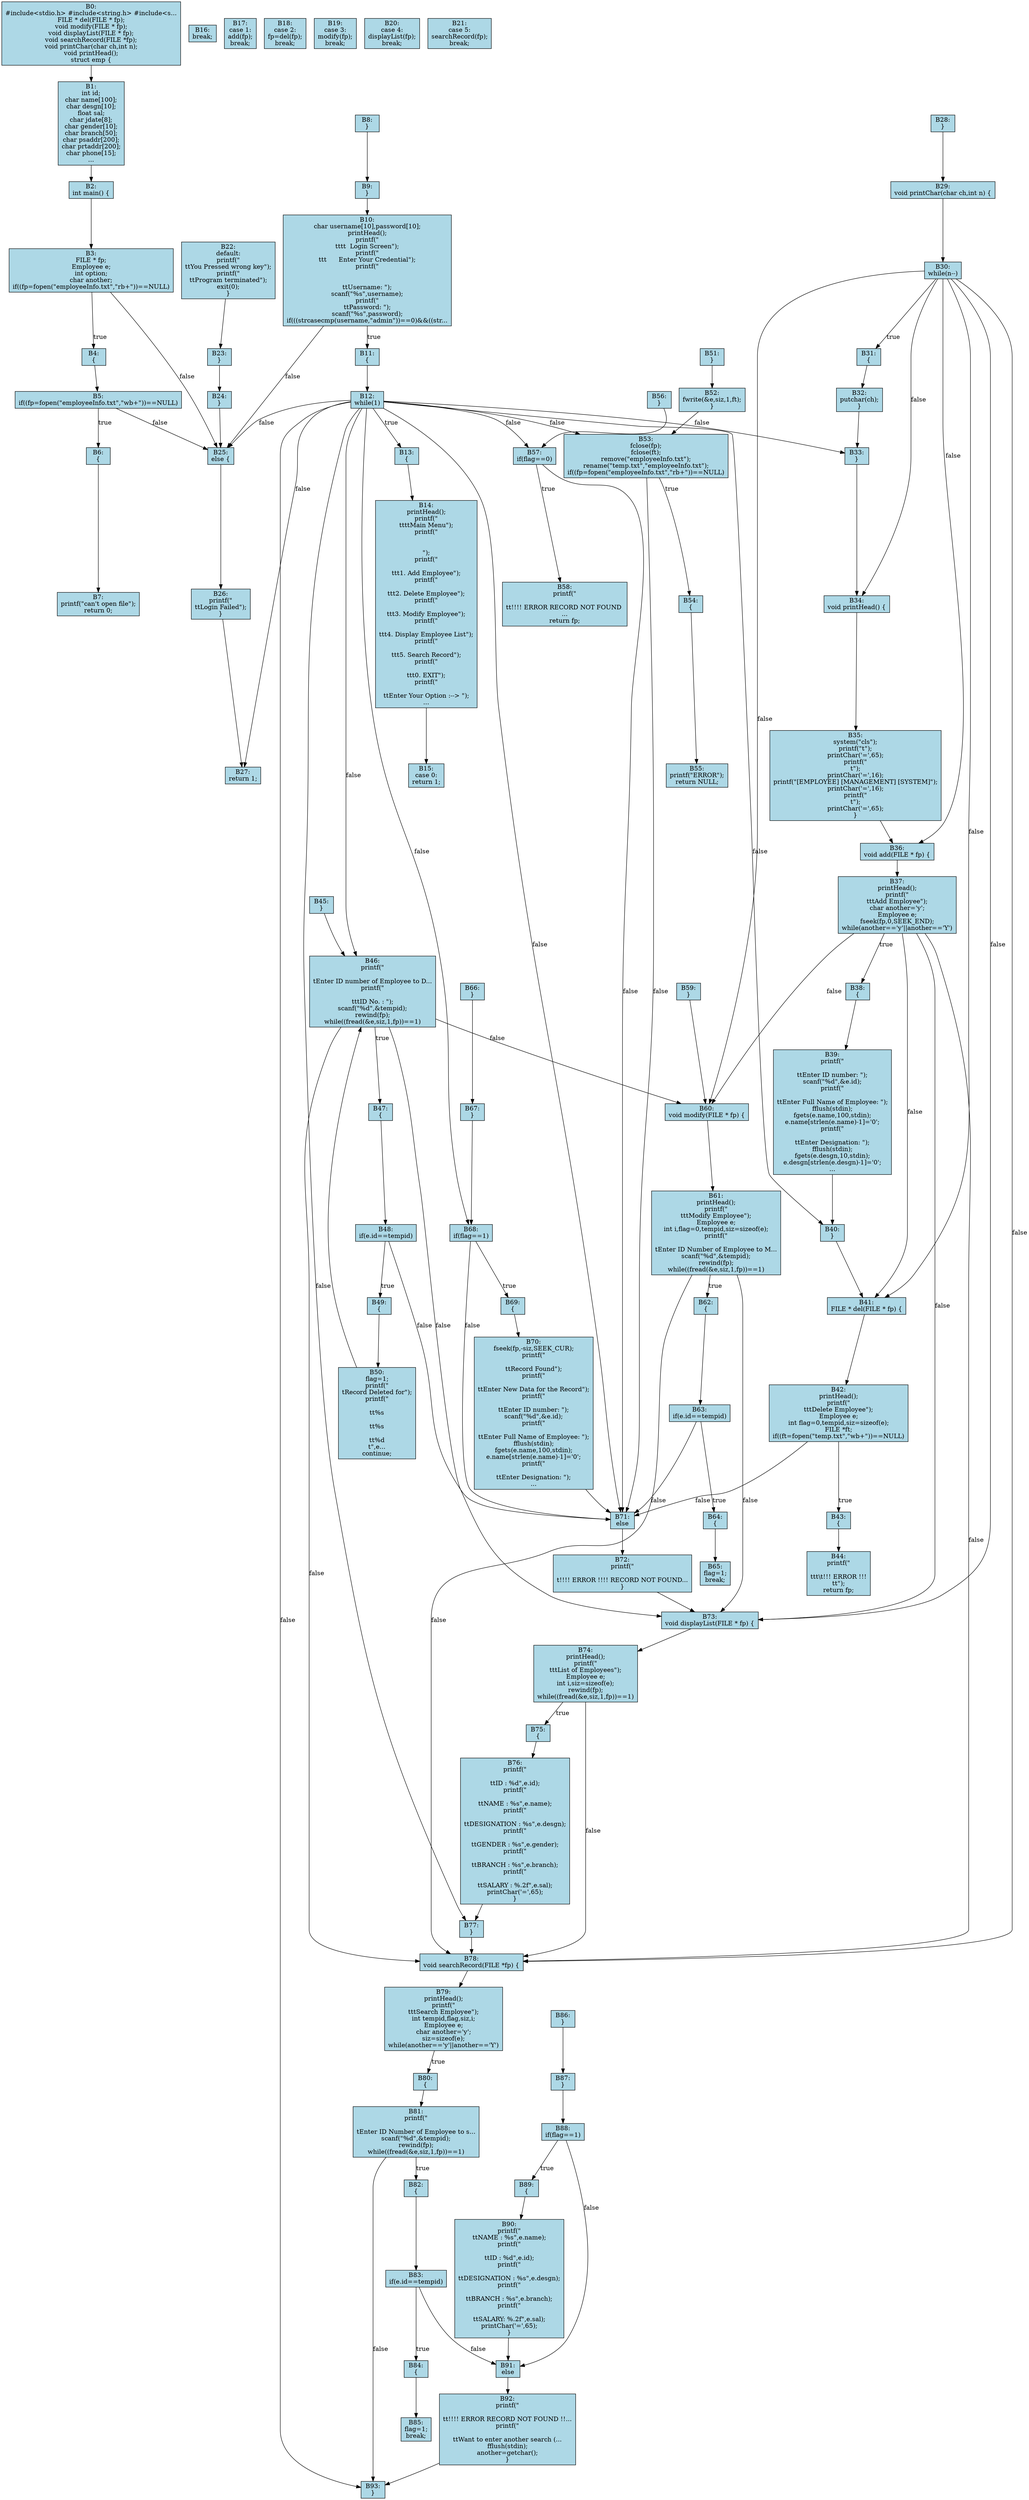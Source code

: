 digraph employee_management_CFG {
    rankdir=TB;
    node [shape=box, style=filled, fillcolor=lightblue];

    B0 [label="B0:\n#include<stdio.h> #include<string.h> #include<s...\nFILE * del(FILE * fp);\nvoid modify(FILE * fp);\nvoid displayList(FILE * fp);\nvoid searchRecord(FILE *fp);\nvoid printChar(char ch,int n);\nvoid printHead();\nstruct emp \{"];
    B1 [label="B1:\nint id;\nchar name[100];\nchar desgn[10];\nfloat sal;\nchar jdate[8];\nchar gender[10];\nchar branch[50];\nchar psaddr[200];\nchar prtaddr[200];\nchar phone[15];\n..."];
    B2 [label="B2:\nint main() \{"];
    B3 [label="B3:\nFILE * fp;\nEmployee e;\nint option;\nchar another;\nif((fp=fopen(\"employeeInfo.txt\",\"rb+\"))==NULL)"];
    B4 [label="B4:\n\{"];
    B5 [label="B5:\nif((fp=fopen(\"employeeInfo.txt\",\"wb+\"))==NULL)"];
    B6 [label="B6:\n\{"];
    B7 [label="B7:\nprintf(\"can't open file\");\nreturn 0;"];
    B8 [label="B8:\n\}"];
    B9 [label="B9:\n\}"];
    B10 [label="B10:\nchar username[10],password[10];\nprintHead();\nprintf(\"\n\t\t\t\t  Login Screen\");\nprintf(\"\n\t\t\t      Enter Your Credential\");\nprintf(\"\n\n\n\t\tUsername: \");\nscanf(\"%s\",username);\nprintf(\"\n\t\tPassword: \");\nscanf(\"%s\",password);\nif(((strcasecmp(username,\"admin\"))==0)&&((str..."];
    B11 [label="B11:\n\{"];
    B12 [label="B12:\nwhile(1)"];
    B13 [label="B13:\n\{"];
    B14 [label="B14:\nprintHead();\nprintf(\"\n\t\t\t\tMain Menu\");\nprintf(\"\n\n\n\");\nprintf(\"\n\n\t\t\t1. Add Employee\");\nprintf(\"\n\n\t\t\t2. Delete Employee\");\nprintf(\"\n\n\t\t\t3. Modify Employee\");\nprintf(\"\n\n\t\t\t4. Display Employee List\");\nprintf(\"\n\n\t\t\t5. Search Record\");\nprintf(\"\n\n\t\t\t0. EXIT\");\nprintf(\"\n\n\t\tEnter Your Option :--> \");\n..."];
    B15 [label="B15:\ncase 0:\nreturn 1;"];
    B16 [label="B16:\nbreak;"];
    B17 [label="B17:\ncase 1:\nadd(fp);\nbreak;"];
    B18 [label="B18:\ncase 2:\nfp=del(fp);\nbreak;"];
    B19 [label="B19:\ncase 3:\nmodify(fp);\nbreak;"];
    B20 [label="B20:\ncase 4:\ndisplayList(fp);\nbreak;"];
    B21 [label="B21:\ncase 5:\nsearchRecord(fp);\nbreak;"];
    B22 [label="B22:\ndefault:\nprintf(\"\n\t\tYou Pressed wrong key\");\nprintf(\"\n\t\tProgram terminated\");\nexit(0);\n\}"];
    B23 [label="B23:\n\}"];
    B24 [label="B24:\n\}"];
    B25 [label="B25:\nelse \{"];
    B26 [label="B26:\nprintf(\"\n\t\tLogin Failed\");\n\}"];
    B27 [label="B27:\nreturn 1;"];
    B28 [label="B28:\n\}"];
    B29 [label="B29:\nvoid printChar(char ch,int n) \{"];
    B30 [label="B30:\nwhile(n--)"];
    B31 [label="B31:\n\{"];
    B32 [label="B32:\nputchar(ch);\n\}"];
    B33 [label="B33:\n\}"];
    B34 [label="B34:\nvoid printHead() \{"];
    B35 [label="B35:\nsystem(\"cls\");\nprintf(\"\t\");\nprintChar('=',65);\nprintf(\"\n\t\");\nprintChar('=',16);\nprintf(\"[EMPLOYEE] [MANAGEMENT] [SYSTEM]\");\nprintChar('=',16);\nprintf(\"\n\t\");\nprintChar('=',65);\n\}"];
    B36 [label="B36:\nvoid add(FILE * fp) \{"];
    B37 [label="B37:\nprintHead();\nprintf(\"\n\t\t\t\Add Employee\");\nchar another='y';\nEmployee e;\nfseek(fp,0,SEEK_END);\nwhile(another=='y'||another=='Y')"];
    B38 [label="B38:\n\{"];
    B39 [label="B39:\nprintf(\"\n\n\t\tEnter ID number: \");\nscanf(\"%d\",&e.id);\nprintf(\"\n\n\t\tEnter Full Name of Employee: \");\nfflush(stdin);\nfgets(e.name,100,stdin);\ne.name[strlen(e.name)-1]='\0';\nprintf(\"\n\n\t\tEnter Designation: \");\nfflush(stdin);\nfgets(e.desgn,10,stdin);\ne.desgn[strlen(e.desgn)-1]='\0';\n..."];
    B40 [label="B40:\n\}"];
    B41 [label="B41:\nFILE * del(FILE * fp) \{"];
    B42 [label="B42:\nprintHead();\nprintf(\"\n\t\t\t\Delete Employee\");\nEmployee e;\nint flag=0,tempid,siz=sizeof(e);\nFILE *ft;\nif((ft=fopen(\"temp.txt\",\"wb+\"))==NULL)"];
    B43 [label="B43:\n\{"];
    B44 [label="B44:\nprintf(\"\n\n\t\t\t\\t!!! ERROR !!!\n\t\t\");\nreturn fp;"];
    B45 [label="B45:\n\}"];
    B46 [label="B46:\nprintf(\"\n\n\tEnter ID number of Employee to D...\nprintf(\"\n\n\t\t\tID No. : \");\nscanf(\"%d\",&tempid);\nrewind(fp);\nwhile((fread(&e,siz,1,fp))==1)"];
    B47 [label="B47:\n\{"];
    B48 [label="B48:\nif(e.id==tempid)"];
    B49 [label="B49:\n\{"];
    B50 [label="B50:\nflag=1;\nprintf(\"\n\tRecord Deleted for\");\nprintf(\"\n\n\t\t%s\n\n\t\t%s\n\n\t\t%d\n\t\",e...\ncontinue;"];
    B51 [label="B51:\n\}"];
    B52 [label="B52:\nfwrite(&e,siz,1,ft);\n\}"];
    B53 [label="B53:\nfclose(fp);\nfclose(ft);\nremove(\"employeeInfo.txt\");\nrename(\"temp.txt\",\"employeeInfo.txt\");\nif((fp=fopen(\"employeeInfo.txt\",\"rb+\"))==NULL)"];
    B54 [label="B54:\n\{"];
    B55 [label="B55:\nprintf(\"ERROR\");\nreturn NULL;"];
    B56 [label="B56:\n\}"];
    B57 [label="B57:\nif(flag==0)"];
    B58 [label="B58:\nprintf(\"\n\n\t\t!!!! ERROR RECORD NOT FOUND \n...\nreturn fp;"];
    B59 [label="B59:\n\}"];
    B60 [label="B60:\nvoid modify(FILE * fp) \{"];
    B61 [label="B61:\nprintHead();\nprintf(\"\n\t\t\t\Modify Employee\");\nEmployee e;\nint i,flag=0,tempid,siz=sizeof(e);\nprintf(\"\n\n\tEnter ID Number of Employee to M...\nscanf(\"%d\",&tempid);\nrewind(fp);\nwhile((fread(&e,siz,1,fp))==1)"];
    B62 [label="B62:\n\{"];
    B63 [label="B63:\nif(e.id==tempid)"];
    B64 [label="B64:\n\{"];
    B65 [label="B65:\nflag=1;\nbreak;"];
    B66 [label="B66:\n\}"];
    B67 [label="B67:\n\}"];
    B68 [label="B68:\nif(flag==1)"];
    B69 [label="B69:\n\{"];
    B70 [label="B70:\nfseek(fp,-siz,SEEK_CUR);\nprintf(\"\n\n\t\tRecord Found\");\nprintf(\"\n\n\t\tEnter New Data for the Record\");\nprintf(\"\n\n\t\tEnter ID number: \");\nscanf(\"%d\",&e.id);\nprintf(\"\n\n\t\tEnter Full Name of Employee: \");\nfflush(stdin);\nfgets(e.name,100,stdin);\ne.name[strlen(e.name)-1]='\0';\nprintf(\"\n\n\t\tEnter Designation: \");\n..."];
    B71 [label="B71:\nelse"];
    B72 [label="B72:\nprintf(\"\n\n\t!!!! ERROR !!!! RECORD NOT FOUND...\n\}"];
    B73 [label="B73:\nvoid displayList(FILE * fp) \{"];
    B74 [label="B74:\nprintHead();\nprintf(\"\n\t\t\t\List of Employees\");\nEmployee e;\nint i,siz=sizeof(e);\nrewind(fp);\nwhile((fread(&e,siz,1,fp))==1)"];
    B75 [label="B75:\n\{"];
    B76 [label="B76:\nprintf(\"\n\n\t\tID : %d\",e.id);\nprintf(\"\n\n\t\tNAME : %s\",e.name);\nprintf(\"\n\n\t\tDESIGNATION : %s\",e.desgn);\nprintf(\"\n\n\t\tGENDER : %s\",e.gender);\nprintf(\"\n\n\t\tBRANCH : %s\",e.branch);\nprintf(\"\n\n\t\tSALARY : %.2f\",e.sal);\nprintChar('=',65);\n\}"];
    B77 [label="B77:\n\}"];
    B78 [label="B78:\nvoid searchRecord(FILE *fp) \{"];
    B79 [label="B79:\nprintHead();\nprintf(\"\n\t\t\t\Search Employee\");\nint tempid,flag,siz,i;\nEmployee e;\nchar another='y';\nsiz=sizeof(e);\nwhile(another=='y'||another=='Y')"];
    B80 [label="B80:\n\{"];
    B81 [label="B81:\nprintf(\"\n\n\tEnter ID Number of Employee to s...\nscanf(\"%d\",&tempid);\nrewind(fp);\nwhile((fread(&e,siz,1,fp))==1)"];
    B82 [label="B82:\n\{"];
    B83 [label="B83:\nif(e.id==tempid)"];
    B84 [label="B84:\n\{"];
    B85 [label="B85:\nflag=1;\nbreak;"];
    B86 [label="B86:\n\}"];
    B87 [label="B87:\n\}"];
    B88 [label="B88:\nif(flag==1)"];
    B89 [label="B89:\n\{"];
    B90 [label="B90:\nprintf(\"\n\t\tNAME : %s\",e.name);\nprintf(\"\n\n\t\tID : %d\",e.id);\nprintf(\"\n\n\t\tDESIGNATION : %s\",e.desgn);\nprintf(\"\n\n\t\tBRANCH : %s\",e.branch);\nprintf(\"\n\n\t\tSALARY: %.2f\",e.sal);\nprintChar('=',65);\n\}"];
    B91 [label="B91:\nelse"];
    B92 [label="B92:\nprintf(\"\n\n\t\t!!!! ERROR RECORD NOT FOUND !!...\nprintf(\"\n\n\t\tWant to enter another search (...\nfflush(stdin);\nanother=getchar();\n\}"];
    B93 [label="B93:\n\}"];

    B0 -> B1;
    B1 -> B2;
    B2 -> B3;
    B3 -> B4 [label="true"];
    B3 -> B25 [label="false"];
    B4 -> B5;
    B5 -> B6 [label="true"];
    B5 -> B25 [label="false"];
    B6 -> B7;
    B8 -> B9;
    B9 -> B10;
    B10 -> B11 [label="true"];
    B10 -> B25 [label="false"];
    B11 -> B12;
    B12 -> B13 [label="true"];
    B12 -> B25 [label="false"];
    B12 -> B27 [label="false"];
    B12 -> B33 [label="false"];
    B12 -> B40 [label="false"];
    B12 -> B46 [label="false"];
    B12 -> B53 [label="false"];
    B12 -> B57 [label="false"];
    B12 -> B68 [label="false"];
    B12 -> B71 [label="false"];
    B12 -> B77 [label="false"];
    B12 -> B93 [label="false"];
    B13 -> B14;
    B14 -> B15;
    B22 -> B23;
    B23 -> B24;
    B24 -> B25;
    B25 -> B26;
    B26 -> B27;
    B28 -> B29;
    B29 -> B30;
    B30 -> B31 [label="true"];
    B30 -> B34 [label="false"];
    B30 -> B36 [label="false"];
    B30 -> B41 [label="false"];
    B30 -> B60 [label="false"];
    B30 -> B73 [label="false"];
    B30 -> B78 [label="false"];
    B31 -> B32;
    B32 -> B33;
    B33 -> B34;
    B34 -> B35;
    B35 -> B36;
    B36 -> B37;
    B37 -> B38 [label="true"];
    B37 -> B41 [label="false"];
    B37 -> B60 [label="false"];
    B37 -> B73 [label="false"];
    B37 -> B78 [label="false"];
    B38 -> B39;
    B39 -> B40;
    B40 -> B41;
    B41 -> B42;
    B42 -> B43 [label="true"];
    B42 -> B71 [label="false"];
    B43 -> B44;
    B45 -> B46;
    B46 -> B47 [label="true"];
    B46 -> B60 [label="false"];
    B46 -> B73 [label="false"];
    B46 -> B78 [label="false"];
    B47 -> B48;
    B48 -> B49 [label="true"];
    B48 -> B71 [label="false"];
    B49 -> B50;
    B50 -> B46;
    B51 -> B52;
    B52 -> B53;
    B53 -> B54 [label="true"];
    B53 -> B71 [label="false"];
    B54 -> B55;
    B56 -> B57;
    B57 -> B58 [label="true"];
    B57 -> B71 [label="false"];
    B59 -> B60;
    B60 -> B61;
    B61 -> B62 [label="true"];
    B61 -> B73 [label="false"];
    B61 -> B78 [label="false"];
    B62 -> B63;
    B63 -> B64 [label="true"];
    B63 -> B71 [label="false"];
    B64 -> B65;
    B66 -> B67;
    B67 -> B68;
    B68 -> B69 [label="true"];
    B68 -> B71 [label="false"];
    B69 -> B70;
    B70 -> B71;
    B71 -> B72;
    B72 -> B73;
    B73 -> B74;
    B74 -> B75 [label="true"];
    B74 -> B78 [label="false"];
    B75 -> B76;
    B76 -> B77;
    B77 -> B78;
    B78 -> B79;
    B79 -> B80 [label="true"];
    B80 -> B81;
    B81 -> B82 [label="true"];
    B81 -> B93 [label="false"];
    B82 -> B83;
    B83 -> B84 [label="true"];
    B83 -> B91 [label="false"];
    B84 -> B85;
    B86 -> B87;
    B87 -> B88;
    B88 -> B89 [label="true"];
    B88 -> B91 [label="false"];
    B89 -> B90;
    B90 -> B91;
    B91 -> B92;
    B92 -> B93;
}